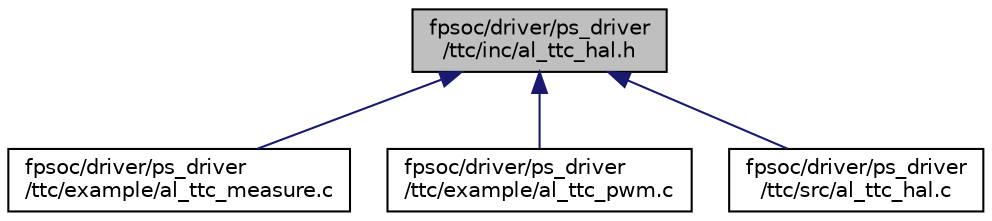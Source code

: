 digraph "fpsoc/driver/ps_driver/ttc/inc/al_ttc_hal.h"
{
  edge [fontname="Helvetica",fontsize="10",labelfontname="Helvetica",labelfontsize="10"];
  node [fontname="Helvetica",fontsize="10",shape=record];
  Node5 [label="fpsoc/driver/ps_driver\l/ttc/inc/al_ttc_hal.h",height=0.2,width=0.4,color="black", fillcolor="grey75", style="filled", fontcolor="black"];
  Node5 -> Node6 [dir="back",color="midnightblue",fontsize="10",style="solid",fontname="Helvetica"];
  Node6 [label="fpsoc/driver/ps_driver\l/ttc/example/al_ttc_measure.c",height=0.2,width=0.4,color="black", fillcolor="white", style="filled",URL="$al__ttc__measure_8c.html",tooltip="ttc measure pulse width example "];
  Node5 -> Node7 [dir="back",color="midnightblue",fontsize="10",style="solid",fontname="Helvetica"];
  Node7 [label="fpsoc/driver/ps_driver\l/ttc/example/al_ttc_pwm.c",height=0.2,width=0.4,color="black", fillcolor="white", style="filled",URL="$al__ttc__pwm_8c.html",tooltip="ttc pwm output example "];
  Node5 -> Node8 [dir="back",color="midnightblue",fontsize="10",style="solid",fontname="Helvetica"];
  Node8 [label="fpsoc/driver/ps_driver\l/ttc/src/al_ttc_hal.c",height=0.2,width=0.4,color="black", fillcolor="white", style="filled",URL="$al__ttc__hal_8c.html"];
}
